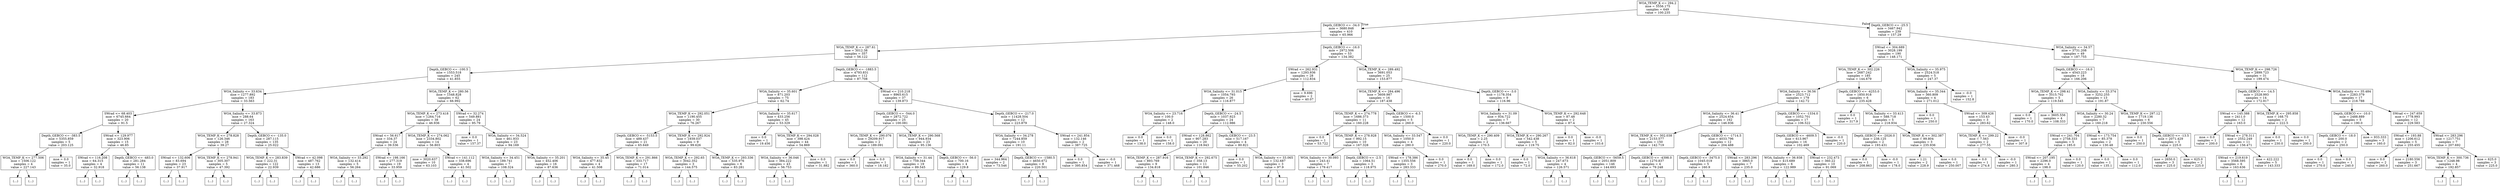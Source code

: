digraph Tree {
node [shape=box] ;
0 [label="WOA_TEMP_K <= 294.2\nmse = 5556.175\nsamples = 649\nvalue = 100.235"] ;
1 [label="Depth_GEBCO <= -34.0\nmse = 3680.848\nsamples = 410\nvalue = 65.966"] ;
0 -> 1 [labeldistance=2.5, labelangle=45, headlabel="True"] ;
2 [label="WOA_TEMP_K <= 287.61\nmse = 3012.38\nsamples = 357\nvalue = 56.122"] ;
1 -> 2 ;
3 [label="Depth_GEBCO <= -100.5\nmse = 1553.518\nsamples = 245\nvalue = 41.855"] ;
2 -> 3 ;
4 [label="WOA_Salinity <= 33.634\nmse = 1277.892\nsamples = 183\nvalue = 33.563"] ;
3 -> 4 ;
5 [label="SWrad <= 68.403\nmse = 6745.664\nsamples = 20\nvalue = 91.5"] ;
4 -> 5 ;
6 [label="Depth_GEBCO <= -383.5\nmse = 5355.859\nsamples = 5\nvalue = 203.125"] ;
5 -> 6 ;
7 [label="WOA_TEMP_K <= 277.506\nmse = 1506.122\nsamples = 4\nvalue = 227.143"] ;
6 -> 7 ;
8 [label="(...)"] ;
7 -> 8 ;
11 [label="(...)"] ;
7 -> 11 ;
12 [label="mse = 0.0\nsamples = 1\nvalue = 35.0"] ;
6 -> 12 ;
13 [label="SWrad <= 129.977\nmse = 323.906\nsamples = 15\nvalue = 46.85"] ;
5 -> 13 ;
14 [label="SWrad <= 116.208\nmse = 64.315\nsamples = 4\nvalue = 32.918"] ;
13 -> 14 ;
15 [label="(...)"] ;
14 -> 15 ;
18 [label="(...)"] ;
14 -> 18 ;
19 [label="Depth_GEBCO <= -483.0\nmse = 281.284\nsamples = 11\nvalue = 56.138"] ;
13 -> 19 ;
20 [label="(...)"] ;
19 -> 20 ;
33 [label="(...)"] ;
19 -> 33 ;
36 [label="WOA_Salinity <= 33.873\nmse = 288.64\nsamples = 163\nvalue = 27.324"] ;
4 -> 36 ;
37 [label="WOA_TEMP_K <= 278.828\nmse = 126.346\nsamples = 28\nvalue = 39.27"] ;
36 -> 37 ;
38 [label="SWrad <= 132.606\nmse = 83.694\nsamples = 23\nvalue = 37.917"] ;
37 -> 38 ;
39 [label="(...)"] ;
38 -> 39 ;
46 [label="(...)"] ;
38 -> 46 ;
83 [label="WOA_TEMP_K <= 278.941\nmse = 305.307\nsamples = 5\nvalue = 47.392"] ;
37 -> 83 ;
84 [label="(...)"] ;
83 -> 84 ;
85 [label="(...)"] ;
83 -> 85 ;
92 [label="Depth_GEBCO <= -135.0\nmse = 287.115\nsamples = 135\nvalue = 25.022"] ;
36 -> 92 ;
93 [label="WOA_TEMP_K <= 283.839\nmse = 222.31\nsamples = 122\nvalue = 22.939"] ;
92 -> 93 ;
94 [label="(...)"] ;
93 -> 94 ;
225 [label="(...)"] ;
93 -> 225 ;
268 [label="SWrad <= 42.098\nmse = 487.762\nsamples = 13\nvalue = 42.686"] ;
92 -> 268 ;
269 [label="(...)"] ;
268 -> 269 ;
274 [label="(...)"] ;
268 -> 274 ;
289 [label="WOA_TEMP_K <= 280.56\nmse = 1548.828\nsamples = 62\nvalue = 66.992"] ;
3 -> 289 ;
290 [label="WOA_TEMP_K <= 273.418\nmse = 1264.716\nsamples = 38\nvalue = 46.936"] ;
289 -> 290 ;
291 [label="SWrad <= 56.617\nmse = 334.37\nsamples = 24\nvalue = 39.536"] ;
290 -> 291 ;
292 [label="WOA_Salinity <= 33.292\nmse = 132.414\nsamples = 5\nvalue = 56.264"] ;
291 -> 292 ;
293 [label="(...)"] ;
292 -> 293 ;
296 [label="(...)"] ;
292 -> 296 ;
297 [label="SWrad <= 198.166\nmse = 277.319\nsamples = 19\nvalue = 33.959"] ;
291 -> 297 ;
298 [label="(...)"] ;
297 -> 298 ;
303 [label="(...)"] ;
297 -> 303 ;
306 [label="WOA_TEMP_K <= 274.062\nmse = 2334.802\nsamples = 14\nvalue = 56.803"] ;
290 -> 306 ;
307 [label="mse = 3020.637\nsamples = 10\nvalue = 63.103"] ;
306 -> 307 ;
308 [label="SWrad <= 141.112\nmse = 338.696\nsamples = 4\nvalue = 41.502"] ;
306 -> 308 ;
309 [label="(...)"] ;
308 -> 309 ;
312 [label="(...)"] ;
308 -> 312 ;
315 [label="SWrad <= 32.274\nmse = 549.881\nsamples = 24\nvalue = 95.79"] ;
289 -> 315 ;
316 [label="mse = 0.0\nsamples = 1\nvalue = 157.37"] ;
315 -> 316 ;
317 [label="WOA_Salinity <= 34.524\nmse = 461.933\nsamples = 23\nvalue = 94.169"] ;
315 -> 317 ;
318 [label="WOA_Salinity <= 34.451\nmse = 189.741\nsamples = 7\nvalue = 108.324"] ;
317 -> 318 ;
319 [label="(...)"] ;
318 -> 319 ;
330 [label="(...)"] ;
318 -> 330 ;
331 [label="WOA_Salinity <= 35.201\nmse = 452.406\nsamples = 16\nvalue = 87.636"] ;
317 -> 331 ;
332 [label="(...)"] ;
331 -> 332 ;
353 [label="(...)"] ;
331 -> 353 ;
356 [label="Depth_GEBCO <= -1883.5\nmse = 4793.831\nsamples = 112\nvalue = 87.708"] ;
2 -> 356 ;
357 [label="WOA_Salinity <= 35.601\nmse = 871.203\nsamples = 75\nvalue = 62.74"] ;
356 -> 357 ;
358 [label="WOA_TEMP_K <= 292.051\nmse = 1190.455\nsamples = 30\nvalue = 76.267"] ;
357 -> 358 ;
359 [label="Depth_GEBCO <= -5153.5\nmse = 489.437\nsamples = 21\nvalue = 65.649"] ;
358 -> 359 ;
360 [label="WOA_Salinity <= 35.45\nmse = 477.832\nsamples = 4\nvalue = 41.508"] ;
359 -> 360 ;
361 [label="(...)"] ;
360 -> 361 ;
362 [label="(...)"] ;
360 -> 362 ;
367 [label="WOA_TEMP_K <= 291.866\nmse = 333.717\nsamples = 17\nvalue = 71.014"] ;
359 -> 367 ;
368 [label="(...)"] ;
367 -> 368 ;
391 [label="(...)"] ;
367 -> 391 ;
392 [label="WOA_TEMP_K <= 292.924\nmse = 1939.037\nsamples = 9\nvalue = 99.626"] ;
358 -> 392 ;
393 [label="WOA_TEMP_K <= 292.65\nmse = 3042.352\nsamples = 3\nvalue = 144.575"] ;
392 -> 393 ;
394 [label="(...)"] ;
393 -> 394 ;
397 [label="(...)"] ;
393 -> 397 ;
398 [label="WOA_TEMP_K <= 293.336\nmse = 535.976\nsamples = 6\nvalue = 83.281"] ;
392 -> 398 ;
399 [label="(...)"] ;
398 -> 399 ;
404 [label="(...)"] ;
398 -> 404 ;
409 [label="WOA_Salinity <= 35.617\nmse = 433.256\nsamples = 45\nvalue = 53.329"] ;
357 -> 409 ;
410 [label="mse = 0.0\nsamples = 1\nvalue = 19.456"] ;
409 -> 410 ;
411 [label="WOA_TEMP_K <= 294.028\nmse = 398.424\nsamples = 44\nvalue = 54.869"] ;
409 -> 411 ;
412 [label="WOA_Salinity <= 36.046\nmse = 384.222\nsamples = 43\nvalue = 56.753"] ;
411 -> 412 ;
413 [label="(...)"] ;
412 -> 413 ;
438 [label="(...)"] ;
412 -> 438 ;
487 [label="mse = 0.0\nsamples = 1\nvalue = 31.882"] ;
411 -> 487 ;
488 [label="SWrad <= 210.218\nmse = 8965.615\nsamples = 37\nvalue = 139.873"] ;
356 -> 488 ;
489 [label="Depth_GEBCO <= -544.0\nmse = 2872.722\nsamples = 25\nvalue = 100.081"] ;
488 -> 489 ;
490 [label="WOA_TEMP_K <= 290.076\nmse = 29209.917\nsamples = 2\nvalue = 189.091"] ;
489 -> 490 ;
491 [label="mse = 0.0\nsamples = 1\nvalue = 360.0"] ;
490 -> 491 ;
492 [label="mse = 0.0\nsamples = 1\nvalue = 18.182"] ;
490 -> 492 ;
493 [label="WOA_TEMP_K <= 290.568\nmse = 944.934\nsamples = 23\nvalue = 95.136"] ;
489 -> 493 ;
494 [label="WOA_Salinity <= 31.44\nmse = 759.344\nsamples = 19\nvalue = 89.545"] ;
493 -> 494 ;
495 [label="(...)"] ;
494 -> 495 ;
500 [label="(...)"] ;
494 -> 500 ;
527 [label="Depth_GEBCO <= -56.0\nmse = 700.16\nsamples = 4\nvalue = 129.8"] ;
493 -> 527 ;
528 [label="(...)"] ;
527 -> 528 ;
533 [label="(...)"] ;
527 -> 533 ;
534 [label="Depth_GEBCO <= -217.0\nmse = 11428.504\nsamples = 12\nvalue = 223.879"] ;
488 -> 534 ;
535 [label="WOA_Salinity <= 34.278\nmse = 7244.859\nsamples = 10\nvalue = 191.11"] ;
534 -> 535 ;
536 [label="mse = 344.964\nsamples = 2\nvalue = 73.546"] ;
535 -> 536 ;
537 [label="Depth_GEBCO <= -1580.5\nmse = 4650.672\nsamples = 8\nvalue = 220.501"] ;
535 -> 537 ;
538 [label="(...)"] ;
537 -> 538 ;
539 [label="(...)"] ;
537 -> 539 ;
548 [label="SWrad <= 241.854\nmse = 132.146\nsamples = 2\nvalue = 387.725"] ;
534 -> 548 ;
549 [label="mse = 0.0\nsamples = 1\nvalue = 395.854"] ;
548 -> 549 ;
550 [label="mse = -0.0\nsamples = 1\nvalue = 371.468"] ;
548 -> 550 ;
551 [label="Depth_GEBCO <= -16.0\nmse = 2972.506\nsamples = 53\nvalue = 134.382"] ;
1 -> 551 ;
552 [label="SWrad <= 262.931\nmse = 1293.936\nsamples = 28\nvalue = 112.834"] ;
551 -> 552 ;
553 [label="WOA_Salinity <= 31.015\nmse = 1054.793\nsamples = 26\nvalue = 116.877"] ;
552 -> 553 ;
554 [label="WOA_Salinity <= 23.716\nmse = 100.0\nsamples = 2\nvalue = 148.0"] ;
553 -> 554 ;
555 [label="mse = 0.0\nsamples = 1\nvalue = 138.0"] ;
554 -> 555 ;
556 [label="mse = 0.0\nsamples = 1\nvalue = 158.0"] ;
554 -> 556 ;
557 [label="Depth_GEBCO <= -24.5\nmse = 1037.923\nsamples = 24\nvalue = 112.986"] ;
553 -> 557 ;
558 [label="SWrad <= 128.862\nmse = 907.283\nsamples = 20\nvalue = 118.943"] ;
557 -> 558 ;
559 [label="WOA_TEMP_K <= 287.916\nmse = 893.769\nsamples = 9\nvalue = 134.818"] ;
558 -> 559 ;
560 [label="(...)"] ;
559 -> 560 ;
561 [label="(...)"] ;
559 -> 561 ;
570 [label="WOA_TEMP_K <= 292.675\nmse = 358.13\nsamples = 11\nvalue = 101.846"] ;
558 -> 570 ;
571 [label="(...)"] ;
570 -> 571 ;
582 [label="(...)"] ;
570 -> 582 ;
583 [label="Depth_GEBCO <= -23.5\nmse = 517.167\nsamples = 4\nvalue = 80.821"] ;
557 -> 583 ;
584 [label="mse = 0.0\nsamples = 1\nvalue = 55.202"] ;
583 -> 584 ;
585 [label="WOA_Salinity <= 33.065\nmse = 132.687\nsamples = 3\nvalue = 97.9"] ;
583 -> 585 ;
586 [label="(...)"] ;
585 -> 586 ;
587 [label="(...)"] ;
585 -> 587 ;
590 [label="mse = 9.696\nsamples = 2\nvalue = 40.07"] ;
552 -> 590 ;
591 [label="WOA_TEMP_K <= 289.492\nmse = 3691.053\nsamples = 25\nvalue = 153.877"] ;
551 -> 591 ;
592 [label="WOA_TEMP_K <= 284.496\nmse = 3609.987\nsamples = 16\nvalue = 187.438"] ;
591 -> 592 ;
593 [label="WOA_TEMP_K <= 274.778\nmse = 1686.373\nsamples = 11\nvalue = 160.228"] ;
592 -> 593 ;
594 [label="mse = 0.0\nsamples = 1\nvalue = 53.722"] ;
593 -> 594 ;
595 [label="WOA_TEMP_K <= 278.928\nmse = 992.15\nsamples = 10\nvalue = 167.328"] ;
593 -> 595 ;
596 [label="WOA_Salinity <= 30.093\nmse = 243.41\nsamples = 7\nvalue = 179.417"] ;
595 -> 596 ;
597 [label="(...)"] ;
596 -> 597 ;
602 [label="(...)"] ;
596 -> 602 ;
607 [label="Depth_GEBCO <= -2.5\nmse = 1064.51\nsamples = 3\nvalue = 118.975"] ;
595 -> 607 ;
608 [label="(...)"] ;
607 -> 608 ;
611 [label="(...)"] ;
607 -> 611 ;
612 [label="Depth_GEBCO <= -6.5\nmse = 1500.0\nsamples = 5\nvalue = 260.0"] ;
592 -> 612 ;
613 [label="WOA_Salinity <= 33.547\nmse = 1050.0\nsamples = 4\nvalue = 280.0"] ;
612 -> 613 ;
614 [label="SWrad <= 178.386\nmse = 1355.556\nsamples = 3\nvalue = 283.333"] ;
613 -> 614 ;
615 [label="(...)"] ;
614 -> 615 ;
616 [label="(...)"] ;
614 -> 616 ;
617 [label="mse = 0.0\nsamples = 1\nvalue = 270.0"] ;
613 -> 617 ;
618 [label="mse = 0.0\nsamples = 1\nvalue = 220.0"] ;
612 -> 618 ;
619 [label="Depth_GEBCO <= -3.0\nmse = 1178.354\nsamples = 9\nvalue = 116.96"] ;
591 -> 619 ;
620 [label="WOA_Salinity <= 31.09\nmse = 934.722\nsamples = 7\nvalue = 136.667"] ;
619 -> 620 ;
621 [label="WOA_TEMP_K <= 290.409\nmse = 2.25\nsamples = 2\nvalue = 170.5"] ;
620 -> 621 ;
622 [label="mse = 0.0\nsamples = 1\nvalue = 169.0"] ;
621 -> 622 ;
623 [label="mse = 0.0\nsamples = 1\nvalue = 172.0"] ;
621 -> 623 ;
624 [label="WOA_TEMP_K <= 290.267\nmse = 542.438\nsamples = 5\nvalue = 119.75"] ;
620 -> 624 ;
625 [label="mse = 0.0\nsamples = 1\nvalue = 72.0"] ;
624 -> 625 ;
626 [label="WOA_Salinity <= 36.618\nmse = 247.673\nsamples = 4\nvalue = 126.571"] ;
624 -> 626 ;
627 [label="(...)"] ;
626 -> 627 ;
632 [label="(...)"] ;
626 -> 632 ;
633 [label="WOA_TEMP_K <= 292.648\nmse = 87.48\nsamples = 2\nvalue = 87.4"] ;
619 -> 633 ;
634 [label="mse = 0.0\nsamples = 1\nvalue = 82.0"] ;
633 -> 634 ;
635 [label="mse = -0.0\nsamples = 1\nvalue = 103.6"] ;
633 -> 635 ;
636 [label="Depth_GEBCO <= -25.5\nmse = 3467.942\nsamples = 239\nvalue = 157.29"] ;
0 -> 636 [labeldistance=2.5, labelangle=-45, headlabel="False"] ;
637 [label="SWrad <= 304.689\nmse = 3028.199\nsamples = 190\nvalue = 148.171"] ;
636 -> 637 ;
638 [label="WOA_TEMP_K <= 302.226\nmse = 2687.242\nsamples = 185\nvalue = 144.679"] ;
637 -> 638 ;
639 [label="WOA_Salinity <= 36.56\nmse = 2523.712\nsamples = 179\nvalue = 142.72"] ;
638 -> 639 ;
640 [label="WOA_Salinity <= 36.41\nmse = 2524.654\nsamples = 162\nvalue = 146.936"] ;
639 -> 640 ;
641 [label="WOA_TEMP_K <= 302.038\nmse = 2153.577\nsamples = 150\nvalue = 142.719"] ;
640 -> 641 ;
642 [label="Depth_GEBCO <= -5659.5\nmse = 2051.809\nsamples = 146\nvalue = 144.693"] ;
641 -> 642 ;
643 [label="(...)"] ;
642 -> 643 ;
650 [label="(...)"] ;
642 -> 650 ;
885 [label="Depth_GEBCO <= -4398.0\nmse = 1270.837\nsamples = 4\nvalue = 79.248"] ;
641 -> 885 ;
886 [label="(...)"] ;
885 -> 886 ;
889 [label="(...)"] ;
885 -> 889 ;
892 [label="Depth_GEBCO <= -1714.5\nmse = 4033.796\nsamples = 12\nvalue = 204.488"] ;
640 -> 892 ;
893 [label="Depth_GEBCO <= -3475.0\nmse = 1045.019\nsamples = 5\nvalue = 160.9"] ;
892 -> 893 ;
894 [label="(...)"] ;
893 -> 894 ;
897 [label="(...)"] ;
893 -> 897 ;
902 [label="SWrad <= 283.296\nmse = 3865.0\nsamples = 7\nvalue = 235.0"] ;
892 -> 902 ;
903 [label="(...)"] ;
902 -> 903 ;
908 [label="(...)"] ;
902 -> 908 ;
909 [label="Depth_GEBCO <= -1334.0\nmse = 1052.701\nsamples = 17\nvalue = 106.522"] ;
639 -> 909 ;
910 [label="Depth_GEBCO <= -4609.5\nmse = 613.967\nsamples = 16\nvalue = 102.469"] ;
909 -> 910 ;
911 [label="WOA_Salinity <= 36.938\nmse = 415.689\nsamples = 6\nvalue = 122.989"] ;
910 -> 911 ;
912 [label="(...)"] ;
911 -> 912 ;
919 [label="(...)"] ;
911 -> 919 ;
922 [label="SWrad <= 232.473\nmse = 360.22\nsamples = 10\nvalue = 91.069"] ;
910 -> 922 ;
923 [label="(...)"] ;
922 -> 923 ;
930 [label="(...)"] ;
922 -> 930 ;
941 [label="mse = -0.0\nsamples = 1\nvalue = 220.0"] ;
909 -> 941 ;
942 [label="Depth_GEBCO <= -4253.0\nmse = 1850.918\nsamples = 6\nvalue = 235.428"] ;
638 -> 942 ;
943 [label="mse = 0.0\nsamples = 1\nvalue = 317.9"] ;
942 -> 943 ;
944 [label="WOA_Salinity <= 33.413\nmse = 588.718\nsamples = 5\nvalue = 218.934"] ;
942 -> 944 ;
945 [label="Depth_GEBCO <= -2026.0\nmse = 238.125\nsamples = 2\nvalue = 193.431"] ;
944 -> 945 ;
946 [label="mse = 0.0\nsamples = 1\nvalue = 208.863"] ;
945 -> 946 ;
947 [label="mse = -0.0\nsamples = 1\nvalue = 178.0"] ;
945 -> 947 ;
948 [label="WOA_TEMP_K <= 302.387\nmse = 99.804\nsamples = 3\nvalue = 235.936"] ;
944 -> 948 ;
949 [label="mse = 1.21\nsamples = 2\nvalue = 228.9"] ;
948 -> 949 ;
950 [label="mse = 0.0\nsamples = 1\nvalue = 250.007"] ;
948 -> 950 ;
951 [label="WOA_Salinity <= 35.975\nmse = 2524.518\nsamples = 5\nvalue = 247.37"] ;
637 -> 951 ;
952 [label="WOA_Salinity <= 35.344\nmse = 360.809\nsamples = 4\nvalue = 271.012"] ;
951 -> 952 ;
953 [label="mse = 0.0\nsamples = 1\nvalue = 250.0"] ;
952 -> 953 ;
954 [label="SWrad <= 309.426\nmse = 153.43\nsamples = 3\nvalue = 283.62"] ;
952 -> 954 ;
955 [label="WOA_TEMP_K <= 299.22\nmse = 7.563\nsamples = 2\nvalue = 277.55"] ;
954 -> 955 ;
956 [label="mse = 0.0\nsamples = 1\nvalue = 274.8"] ;
955 -> 956 ;
957 [label="mse = -0.0\nsamples = 1\nvalue = 280.3"] ;
955 -> 957 ;
958 [label="mse = -0.0\nsamples = 1\nvalue = 307.9"] ;
954 -> 958 ;
959 [label="mse = -0.0\nsamples = 1\nvalue = 152.8"] ;
951 -> 959 ;
960 [label="WOA_Salinity <= 34.57\nmse = 3731.208\nsamples = 49\nvalue = 187.755"] ;
636 -> 960 ;
961 [label="Depth_GEBCO <= -16.0\nmse = 4543.223\nsamples = 18\nvalue = 166.206"] ;
960 -> 961 ;
962 [label="WOA_TEMP_K <= 298.41\nmse = 3515.702\nsamples = 5\nvalue = 119.545"] ;
961 -> 962 ;
963 [label="mse = 0.0\nsamples = 1\nvalue = 170.0"] ;
962 -> 963 ;
964 [label="mse = 3605.556\nsamples = 4\nvalue = 108.333"] ;
962 -> 964 ;
965 [label="WOA_Salinity <= 33.374\nmse = 3252.255\nsamples = 13\nvalue = 191.87"] ;
961 -> 965 ;
966 [label="WOA_Salinity <= 30.24\nmse = 2280.32\nsamples = 7\nvalue = 160.218"] ;
965 -> 966 ;
967 [label="SWrad <= 241.704\nmse = 2758.333\nsamples = 5\nvalue = 185.0"] ;
966 -> 967 ;
968 [label="SWrad <= 207.195\nmse = 2296.0\nsamples = 4\nvalue = 198.0"] ;
967 -> 968 ;
969 [label="(...)"] ;
968 -> 969 ;
970 [label="(...)"] ;
968 -> 970 ;
971 [label="mse = 0.0\nsamples = 1\nvalue = 120.0"] ;
967 -> 971 ;
972 [label="SWrad <= 173.754\nmse = 85.378\nsamples = 2\nvalue = 130.48"] ;
966 -> 972 ;
973 [label="mse = 0.0\nsamples = 1\nvalue = 135.1"] ;
972 -> 973 ;
974 [label="mse = 0.0\nsamples = 1\nvalue = 112.0"] ;
972 -> 974 ;
975 [label="WOA_TEMP_K <= 297.12\nmse = 1719.136\nsamples = 6\nvalue = 230.556"] ;
965 -> 975 ;
976 [label="mse = 0.0\nsamples = 1\nvalue = 250.0"] ;
975 -> 976 ;
977 [label="Depth_GEBCO <= -13.5\nmse = 2071.429\nsamples = 5\nvalue = 225.0"] ;
975 -> 977 ;
978 [label="mse = 2650.0\nsamples = 3\nvalue = 225.0"] ;
977 -> 978 ;
979 [label="mse = 625.0\nsamples = 2\nvalue = 225.0"] ;
977 -> 979 ;
980 [label="WOA_TEMP_K <= 298.726\nmse = 2899.723\nsamples = 31\nvalue = 199.474"] ;
960 -> 980 ;
981 [label="Depth_GEBCO <= -14.5\nmse = 2528.993\nsamples = 14\nvalue = 172.917"] ;
980 -> 981 ;
982 [label="SWrad <= 145.388\nmse = 2411.0\nsamples = 12\nvalue = 163.0"] ;
981 -> 982 ;
983 [label="mse = 0.0\nsamples = 1\nvalue = 200.0"] ;
982 -> 983 ;
984 [label="SWrad <= 278.311\nmse = 2552.249\nsamples = 11\nvalue = 156.471"] ;
982 -> 984 ;
985 [label="SWrad <= 219.619\nmse = 3568.595\nsamples = 6\nvalue = 163.636"] ;
984 -> 985 ;
986 [label="(...)"] ;
985 -> 986 ;
987 [label="(...)"] ;
985 -> 987 ;
988 [label="mse = 422.222\nsamples = 5\nvalue = 143.333"] ;
984 -> 988 ;
989 [label="WOA_TEMP_K <= 295.858\nmse = 168.75\nsamples = 2\nvalue = 222.5"] ;
981 -> 989 ;
990 [label="mse = 0.0\nsamples = 1\nvalue = 230.0"] ;
989 -> 990 ;
991 [label="mse = 0.0\nsamples = 1\nvalue = 200.0"] ;
989 -> 991 ;
992 [label="WOA_Salinity <= 35.484\nmse = 2283.379\nsamples = 17\nvalue = 218.788"] ;
980 -> 992 ;
993 [label="Depth_GEBCO <= -10.0\nmse = 2488.889\nsamples = 5\nvalue = 190.0"] ;
992 -> 993 ;
994 [label="Depth_GEBCO <= -18.0\nmse = 200.0\nsamples = 2\nvalue = 250.0"] ;
993 -> 994 ;
995 [label="mse = 0.0\nsamples = 1\nvalue = 270.0"] ;
994 -> 995 ;
996 [label="mse = 0.0\nsamples = 1\nvalue = 240.0"] ;
994 -> 996 ;
997 [label="mse = 933.333\nsamples = 3\nvalue = 160.0"] ;
993 -> 997 ;
998 [label="SWrad <= 247.659\nmse = 1778.993\nsamples = 12\nvalue = 229.583"] ;
992 -> 998 ;
999 [label="SWrad <= 193.88\nmse = 1206.612\nsamples = 5\nvalue = 255.455"] ;
998 -> 999 ;
1000 [label="mse = 0.0\nsamples = 2\nvalue = 260.0"] ;
999 -> 1000 ;
1001 [label="mse = 2180.556\nsamples = 3\nvalue = 251.667"] ;
999 -> 1001 ;
1002 [label="SWrad <= 283.296\nmse = 1217.751\nsamples = 7\nvalue = 207.692"] ;
998 -> 1002 ;
1003 [label="WOA_TEMP_K <= 300.736\nmse = 1248.98\nsamples = 4\nvalue = 192.857"] ;
1002 -> 1003 ;
1004 [label="(...)"] ;
1003 -> 1004 ;
1005 [label="(...)"] ;
1003 -> 1005 ;
1006 [label="mse = 625.0\nsamples = 3\nvalue = 225.0"] ;
1002 -> 1006 ;
}